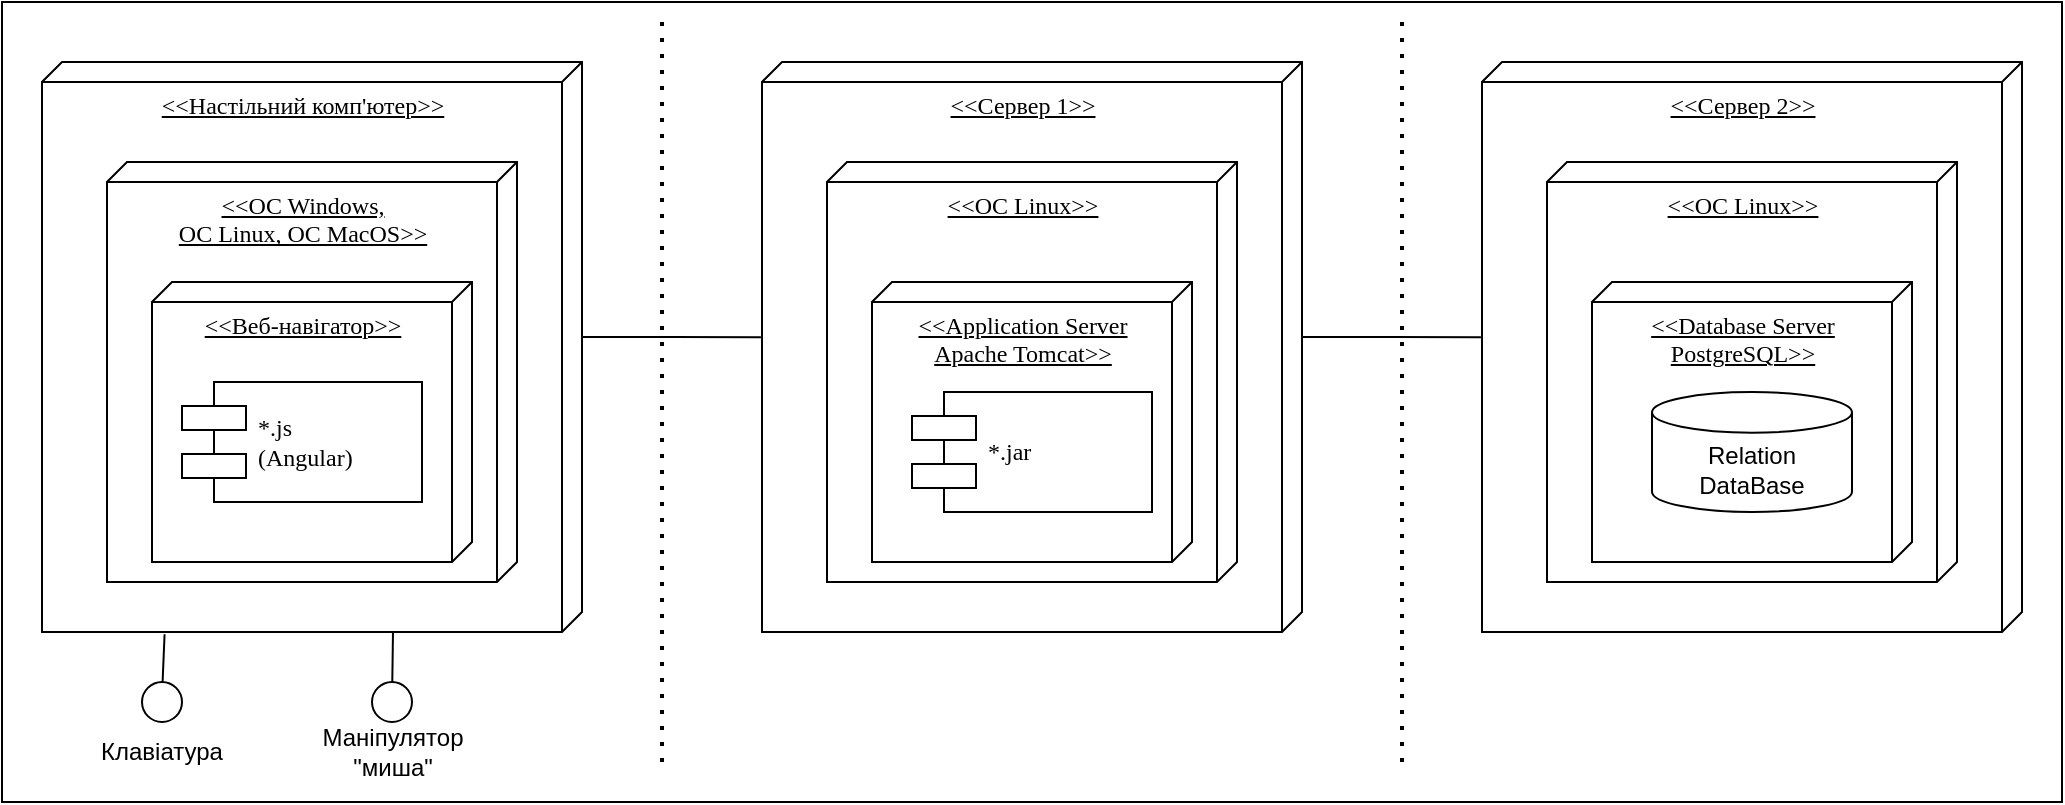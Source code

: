 <mxfile version="15.8.4" type="device"><diagram name="Page-1" id="5f0bae14-7c28-e335-631c-24af17079c00"><mxGraphModel dx="1038" dy="649" grid="1" gridSize="10" guides="1" tooltips="1" connect="1" arrows="1" fold="1" page="1" pageScale="1" pageWidth="1100" pageHeight="850" background="none" math="0" shadow="0"><root><mxCell id="0"/><mxCell id="1" parent="0"/><mxCell id="B2rJfK-_Js6M0tZcQULN-28" value="" style="rounded=0;whiteSpace=wrap;html=1;" parent="1" vertex="1"><mxGeometry x="70" y="10" width="1030" height="400" as="geometry"/></mxCell><mxCell id="B2rJfK-_Js6M0tZcQULN-2" value="&amp;lt;&amp;lt;Настільний комп'ютер&amp;gt;&amp;gt;" style="verticalAlign=top;align=center;spacingTop=8;spacingLeft=2;spacingRight=12;shape=cube;size=10;direction=south;fontStyle=4;html=1;rounded=0;shadow=0;comic=0;labelBackgroundColor=none;strokeWidth=1;fontFamily=Verdana;fontSize=12" parent="1" vertex="1"><mxGeometry x="90" y="40" width="270" height="285" as="geometry"/></mxCell><mxCell id="39150e848f15840c-1" value="&amp;lt;&amp;lt;OC Windows,&lt;br&gt;OC Linux, OC MacOS&amp;gt;&amp;gt;" style="verticalAlign=top;align=center;spacingTop=8;spacingLeft=2;spacingRight=12;shape=cube;size=10;direction=south;fontStyle=4;html=1;rounded=0;shadow=0;comic=0;labelBackgroundColor=none;strokeWidth=1;fontFamily=Verdana;fontSize=12" parent="1" vertex="1"><mxGeometry x="122.5" y="90" width="205" height="210" as="geometry"/></mxCell><mxCell id="39150e848f15840c-6" value="" style="ellipse;whiteSpace=wrap;html=1;rounded=0;shadow=0;comic=0;labelBackgroundColor=none;strokeWidth=1;fontFamily=Verdana;fontSize=12;align=center;" parent="1" vertex="1"><mxGeometry x="140" y="350" width="20" height="20" as="geometry"/></mxCell><mxCell id="B2rJfK-_Js6M0tZcQULN-1" value="&amp;lt;&amp;lt;Веб-навігатор&amp;gt;&amp;gt;" style="verticalAlign=top;align=center;spacingTop=8;spacingLeft=2;spacingRight=12;shape=cube;size=10;direction=south;fontStyle=4;html=1;rounded=0;shadow=0;comic=0;labelBackgroundColor=none;strokeWidth=1;fontFamily=Verdana;fontSize=12" parent="1" vertex="1"><mxGeometry x="145" y="150" width="160" height="140" as="geometry"/></mxCell><mxCell id="39150e848f15840c-5" value="*.js&lt;br&gt;(Angular)" style="shape=component;align=left;spacingLeft=36;rounded=0;shadow=0;comic=0;labelBackgroundColor=none;strokeWidth=1;fontFamily=Verdana;fontSize=12;html=1;" parent="1" vertex="1"><mxGeometry x="160" y="200" width="120" height="60" as="geometry"/></mxCell><mxCell id="B2rJfK-_Js6M0tZcQULN-3" style="rounded=0;orthogonalLoop=1;jettySize=auto;html=1;entryX=1.004;entryY=0.773;entryDx=0;entryDy=0;entryPerimeter=0;endArrow=none;endFill=0;" parent="1" source="39150e848f15840c-6" target="B2rJfK-_Js6M0tZcQULN-2" edge="1"><mxGeometry relative="1" as="geometry"/></mxCell><mxCell id="B2rJfK-_Js6M0tZcQULN-4" value="" style="ellipse;whiteSpace=wrap;html=1;rounded=0;shadow=0;comic=0;labelBackgroundColor=none;strokeWidth=1;fontFamily=Verdana;fontSize=12;align=center;" parent="1" vertex="1"><mxGeometry x="255" y="350" width="20" height="20" as="geometry"/></mxCell><mxCell id="B2rJfK-_Js6M0tZcQULN-5" style="rounded=0;orthogonalLoop=1;jettySize=auto;html=1;entryX=0.999;entryY=0.35;entryDx=0;entryDy=0;entryPerimeter=0;endArrow=none;endFill=0;" parent="1" source="B2rJfK-_Js6M0tZcQULN-4" target="B2rJfK-_Js6M0tZcQULN-2" edge="1"><mxGeometry relative="1" as="geometry"/></mxCell><mxCell id="B2rJfK-_Js6M0tZcQULN-6" value="Клавіатура" style="text;html=1;strokeColor=none;fillColor=none;align=center;verticalAlign=middle;whiteSpace=wrap;rounded=0;" parent="1" vertex="1"><mxGeometry x="120" y="370" width="60" height="30" as="geometry"/></mxCell><mxCell id="B2rJfK-_Js6M0tZcQULN-8" value="Маніпулятор &quot;миша&quot;" style="text;html=1;strokeColor=none;fillColor=none;align=center;verticalAlign=middle;whiteSpace=wrap;rounded=0;" parent="1" vertex="1"><mxGeometry x="227.5" y="370" width="75" height="30" as="geometry"/></mxCell><mxCell id="B2rJfK-_Js6M0tZcQULN-13" value="&amp;lt;&amp;lt;Сервер 1&amp;gt;&amp;gt;" style="verticalAlign=top;align=center;spacingTop=8;spacingLeft=2;spacingRight=12;shape=cube;size=10;direction=south;fontStyle=4;html=1;rounded=0;shadow=0;comic=0;labelBackgroundColor=none;strokeWidth=1;fontFamily=Verdana;fontSize=12" parent="1" vertex="1"><mxGeometry x="450" y="40" width="270" height="285" as="geometry"/></mxCell><mxCell id="B2rJfK-_Js6M0tZcQULN-14" value="&amp;lt;&amp;lt;OC Linux&amp;gt;&amp;gt;" style="verticalAlign=top;align=center;spacingTop=8;spacingLeft=2;spacingRight=12;shape=cube;size=10;direction=south;fontStyle=4;html=1;rounded=0;shadow=0;comic=0;labelBackgroundColor=none;strokeWidth=1;fontFamily=Verdana;fontSize=12" parent="1" vertex="1"><mxGeometry x="482.5" y="90" width="205" height="210" as="geometry"/></mxCell><mxCell id="B2rJfK-_Js6M0tZcQULN-15" value="&amp;lt;&amp;lt;Application Server&lt;br&gt;Apache Tomcat&amp;gt;&amp;gt;" style="verticalAlign=top;align=center;spacingTop=8;spacingLeft=2;spacingRight=12;shape=cube;size=10;direction=south;fontStyle=4;html=1;rounded=0;shadow=0;comic=0;labelBackgroundColor=none;strokeWidth=1;fontFamily=Verdana;fontSize=12" parent="1" vertex="1"><mxGeometry x="505" y="150" width="160" height="140" as="geometry"/></mxCell><mxCell id="B2rJfK-_Js6M0tZcQULN-16" value="*.jar" style="shape=component;align=left;spacingLeft=36;rounded=0;shadow=0;comic=0;labelBackgroundColor=none;strokeWidth=1;fontFamily=Verdana;fontSize=12;html=1;" parent="1" vertex="1"><mxGeometry x="525" y="205" width="120" height="60" as="geometry"/></mxCell><mxCell id="B2rJfK-_Js6M0tZcQULN-17" value="&amp;lt;&amp;lt;Сервер 2&amp;gt;&amp;gt;" style="verticalAlign=top;align=center;spacingTop=8;spacingLeft=2;spacingRight=12;shape=cube;size=10;direction=south;fontStyle=4;html=1;rounded=0;shadow=0;comic=0;labelBackgroundColor=none;strokeWidth=1;fontFamily=Verdana;fontSize=12" parent="1" vertex="1"><mxGeometry x="810" y="40" width="270" height="285" as="geometry"/></mxCell><mxCell id="B2rJfK-_Js6M0tZcQULN-18" value="&amp;lt;&amp;lt;OC Linux&amp;gt;&amp;gt;" style="verticalAlign=top;align=center;spacingTop=8;spacingLeft=2;spacingRight=12;shape=cube;size=10;direction=south;fontStyle=4;html=1;rounded=0;shadow=0;comic=0;labelBackgroundColor=none;strokeWidth=1;fontFamily=Verdana;fontSize=12" parent="1" vertex="1"><mxGeometry x="842.5" y="90" width="205" height="210" as="geometry"/></mxCell><mxCell id="B2rJfK-_Js6M0tZcQULN-19" value="&amp;lt;&amp;lt;Database Server &lt;br&gt;PostgreSQL&amp;gt;&amp;gt;" style="verticalAlign=top;align=center;spacingTop=8;spacingLeft=2;spacingRight=12;shape=cube;size=10;direction=south;fontStyle=4;html=1;rounded=0;shadow=0;comic=0;labelBackgroundColor=none;strokeWidth=1;fontFamily=Verdana;fontSize=12" parent="1" vertex="1"><mxGeometry x="865" y="150" width="160" height="140" as="geometry"/></mxCell><mxCell id="B2rJfK-_Js6M0tZcQULN-21" value="Relation DataBase" style="shape=cylinder3;whiteSpace=wrap;html=1;boundedLbl=1;backgroundOutline=1;size=10.167;" parent="1" vertex="1"><mxGeometry x="895" y="205" width="100" height="60" as="geometry"/></mxCell><mxCell id="B2rJfK-_Js6M0tZcQULN-22" style="edgeStyle=orthogonalEdgeStyle;rounded=0;orthogonalLoop=1;jettySize=auto;html=1;exitX=0;exitY=0;exitDx=137.5;exitDy=0;exitPerimeter=0;entryX=0.483;entryY=1.002;entryDx=0;entryDy=0;entryPerimeter=0;endArrow=none;endFill=0;" parent="1" source="B2rJfK-_Js6M0tZcQULN-2" target="B2rJfK-_Js6M0tZcQULN-13" edge="1"><mxGeometry relative="1" as="geometry"/></mxCell><mxCell id="B2rJfK-_Js6M0tZcQULN-23" style="edgeStyle=orthogonalEdgeStyle;rounded=0;orthogonalLoop=1;jettySize=auto;html=1;exitX=0;exitY=0;exitDx=137.5;exitDy=0;exitPerimeter=0;entryX=0.483;entryY=1.002;entryDx=0;entryDy=0;entryPerimeter=0;endArrow=none;endFill=0;" parent="1" source="B2rJfK-_Js6M0tZcQULN-13" target="B2rJfK-_Js6M0tZcQULN-17" edge="1"><mxGeometry relative="1" as="geometry"/></mxCell><mxCell id="B2rJfK-_Js6M0tZcQULN-24" value="" style="endArrow=none;dashed=1;html=1;dashPattern=1 3;strokeWidth=2;rounded=0;" parent="1" edge="1"><mxGeometry width="50" height="50" relative="1" as="geometry"><mxPoint x="400" y="390" as="sourcePoint"/><mxPoint x="400" y="20" as="targetPoint"/></mxGeometry></mxCell><mxCell id="B2rJfK-_Js6M0tZcQULN-25" value="" style="endArrow=none;dashed=1;html=1;dashPattern=1 3;strokeWidth=2;rounded=0;" parent="1" edge="1"><mxGeometry width="50" height="50" relative="1" as="geometry"><mxPoint x="770" y="390" as="sourcePoint"/><mxPoint x="770" y="20" as="targetPoint"/></mxGeometry></mxCell></root></mxGraphModel></diagram></mxfile>
